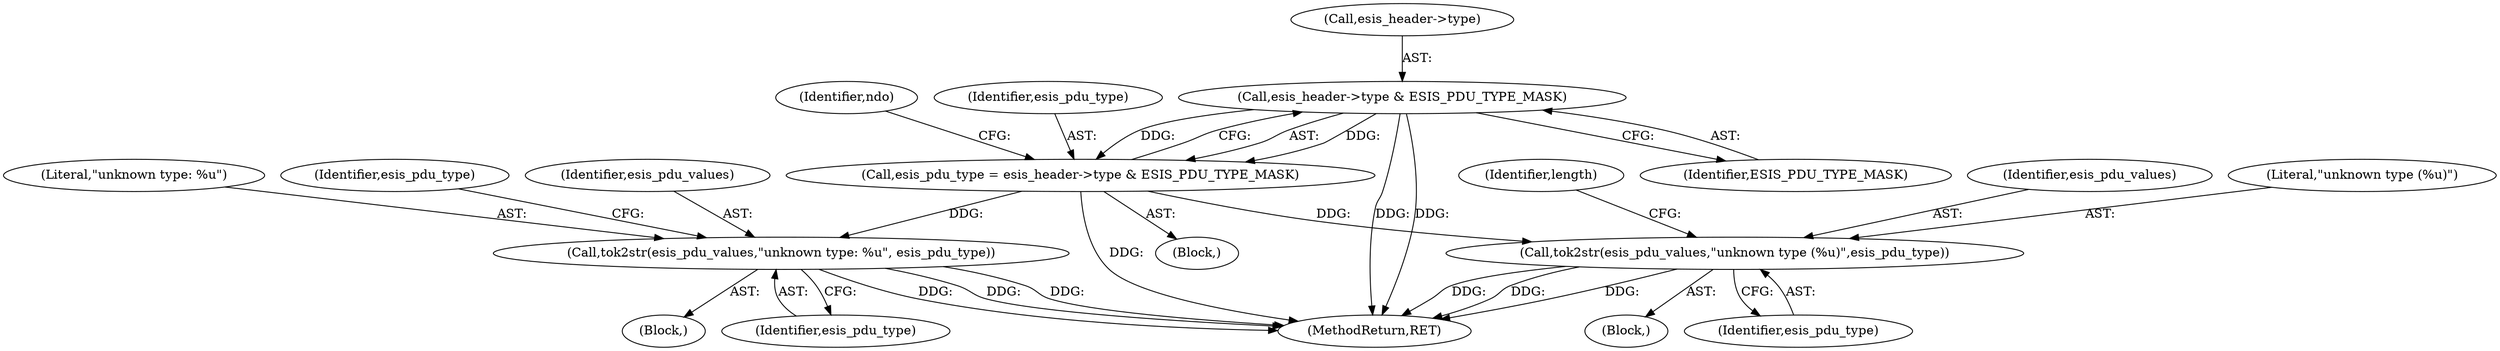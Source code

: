 digraph "0_tcpdump_c177cb3800a9a68d79b2812f0ffcb9479abd6eb8@pointer" {
"1000232" [label="(Call,esis_header->type & ESIS_PDU_TYPE_MASK)"];
"1000230" [label="(Call,esis_pdu_type = esis_header->type & ESIS_PDU_TYPE_MASK)"];
"1000257" [label="(Call,tok2str(esis_pdu_values,\"unknown type (%u)\",esis_pdu_type))"];
"1000279" [label="(Call,tok2str(esis_pdu_values,\"unknown type: %u\", esis_pdu_type))"];
"1000279" [label="(Call,tok2str(esis_pdu_values,\"unknown type: %u\", esis_pdu_type))"];
"1000240" [label="(Identifier,ndo)"];
"1000280" [label="(Identifier,esis_pdu_values)"];
"1000261" [label="(Identifier,length)"];
"1000233" [label="(Call,esis_header->type)"];
"1000278" [label="(Block,)"];
"1000257" [label="(Call,tok2str(esis_pdu_values,\"unknown type (%u)\",esis_pdu_type))"];
"1000258" [label="(Identifier,esis_pdu_values)"];
"1000236" [label="(Identifier,ESIS_PDU_TYPE_MASK)"];
"1000256" [label="(Block,)"];
"1000281" [label="(Literal,\"unknown type: %u\")"];
"1000259" [label="(Literal,\"unknown type (%u)\")"];
"1000845" [label="(MethodReturn,RET)"];
"1000282" [label="(Identifier,esis_pdu_type)"];
"1000260" [label="(Identifier,esis_pdu_type)"];
"1000283" [label="(Identifier,esis_pdu_type)"];
"1000231" [label="(Identifier,esis_pdu_type)"];
"1000232" [label="(Call,esis_header->type & ESIS_PDU_TYPE_MASK)"];
"1000108" [label="(Block,)"];
"1000230" [label="(Call,esis_pdu_type = esis_header->type & ESIS_PDU_TYPE_MASK)"];
"1000232" -> "1000230"  [label="AST: "];
"1000232" -> "1000236"  [label="CFG: "];
"1000233" -> "1000232"  [label="AST: "];
"1000236" -> "1000232"  [label="AST: "];
"1000230" -> "1000232"  [label="CFG: "];
"1000232" -> "1000845"  [label="DDG: "];
"1000232" -> "1000845"  [label="DDG: "];
"1000232" -> "1000230"  [label="DDG: "];
"1000232" -> "1000230"  [label="DDG: "];
"1000230" -> "1000108"  [label="AST: "];
"1000231" -> "1000230"  [label="AST: "];
"1000240" -> "1000230"  [label="CFG: "];
"1000230" -> "1000845"  [label="DDG: "];
"1000230" -> "1000257"  [label="DDG: "];
"1000230" -> "1000279"  [label="DDG: "];
"1000257" -> "1000256"  [label="AST: "];
"1000257" -> "1000260"  [label="CFG: "];
"1000258" -> "1000257"  [label="AST: "];
"1000259" -> "1000257"  [label="AST: "];
"1000260" -> "1000257"  [label="AST: "];
"1000261" -> "1000257"  [label="CFG: "];
"1000257" -> "1000845"  [label="DDG: "];
"1000257" -> "1000845"  [label="DDG: "];
"1000257" -> "1000845"  [label="DDG: "];
"1000279" -> "1000278"  [label="AST: "];
"1000279" -> "1000282"  [label="CFG: "];
"1000280" -> "1000279"  [label="AST: "];
"1000281" -> "1000279"  [label="AST: "];
"1000282" -> "1000279"  [label="AST: "];
"1000283" -> "1000279"  [label="CFG: "];
"1000279" -> "1000845"  [label="DDG: "];
"1000279" -> "1000845"  [label="DDG: "];
"1000279" -> "1000845"  [label="DDG: "];
}
